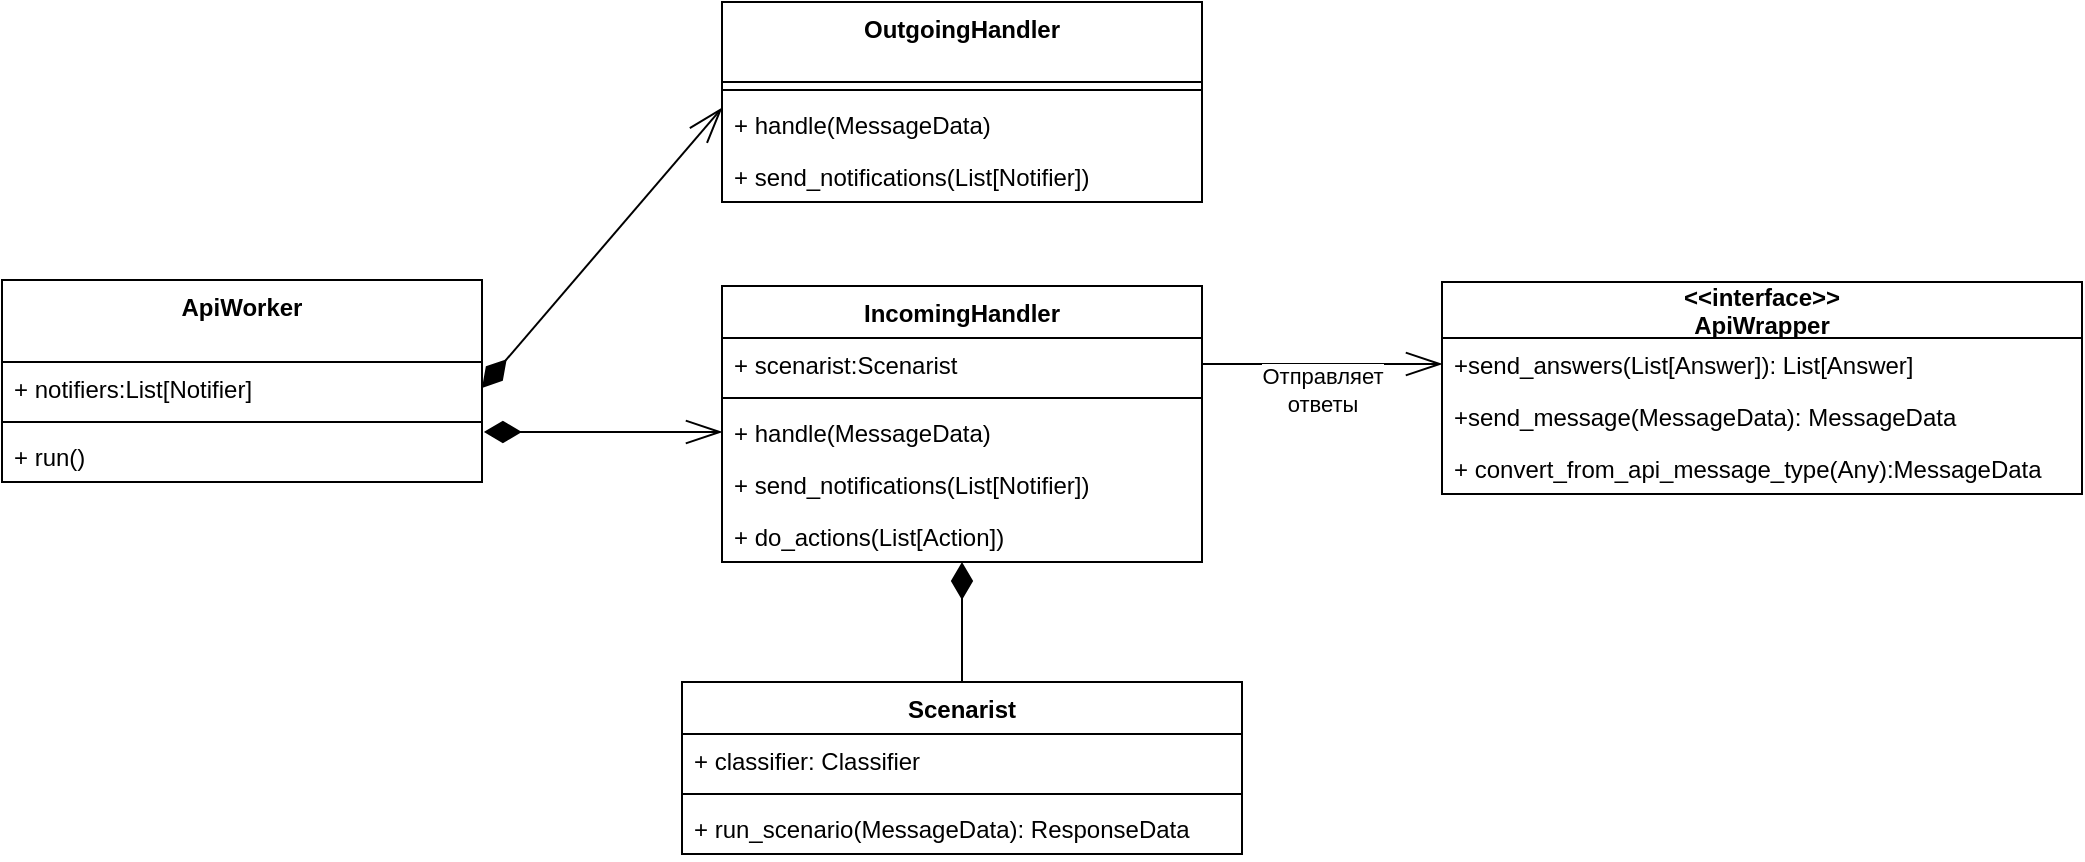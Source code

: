 <mxfile version="13.1.3" type="device"><diagram id="C5RBs43oDa-KdzZeNtuy" name="Page-1"><mxGraphModel dx="1027" dy="518" grid="1" gridSize="10" guides="1" tooltips="1" connect="1" arrows="1" fold="1" page="1" pageScale="1" pageWidth="1169" pageHeight="827" math="0" shadow="0"><root><mxCell id="WIyWlLk6GJQsqaUBKTNV-0"/><mxCell id="WIyWlLk6GJQsqaUBKTNV-1" parent="WIyWlLk6GJQsqaUBKTNV-0"/><mxCell id="WH5NhApeHF9odHe_qC5z-63" value="" style="endArrow=diamondThin;endFill=1;endSize=16;html=1;exitX=0.5;exitY=0;exitDx=0;exitDy=0;" parent="WIyWlLk6GJQsqaUBKTNV-1" source="uBnXKG8hQbBIiH_jz6F7-15" target="uBnXKG8hQbBIiH_jz6F7-2" edge="1"><mxGeometry width="160" relative="1" as="geometry"><mxPoint x="940" y="460" as="sourcePoint"/><mxPoint x="523" y="470" as="targetPoint"/></mxGeometry></mxCell><mxCell id="WH5NhApeHF9odHe_qC5z-81" style="rounded=0;orthogonalLoop=1;jettySize=auto;html=1;endArrow=openThin;endFill=0;endSize=16;exitX=1;exitY=0.5;exitDx=0;exitDy=0;entryX=0;entryY=0.5;entryDx=0;entryDy=0;" parent="WIyWlLk6GJQsqaUBKTNV-1" source="uBnXKG8hQbBIiH_jz6F7-50" target="WH5NhApeHF9odHe_qC5z-71" edge="1"><mxGeometry relative="1" as="geometry"><mxPoint x="640" y="251.998" as="sourcePoint"/><mxPoint x="700" y="100" as="targetPoint"/></mxGeometry></mxCell><mxCell id="SPobl2SHWAppEwBCCH9N-7" value="&lt;div&gt;Отправляет&lt;/div&gt;&lt;div&gt;ответы&lt;/div&gt;" style="edgeLabel;html=1;align=center;verticalAlign=middle;resizable=0;points=[];" parent="WH5NhApeHF9odHe_qC5z-81" vertex="1" connectable="0"><mxGeometry x="-0.217" y="-1" relative="1" as="geometry"><mxPoint x="13" y="12" as="offset"/></mxGeometry></mxCell><mxCell id="uBnXKG8hQbBIiH_jz6F7-7" value="" style="endArrow=openThin;endSize=16;endFill=0;html=1;exitX=1;exitY=0.5;exitDx=0;exitDy=0;entryX=0;entryY=0.192;entryDx=0;entryDy=0;startArrow=diamondThin;startFill=1;startSize=16;entryPerimeter=0;" parent="WIyWlLk6GJQsqaUBKTNV-1" source="WH5NhApeHF9odHe_qC5z-36" target="WH5NhApeHF9odHe_qC5z-43" edge="1"><mxGeometry width="160" relative="1" as="geometry"><mxPoint x="360" y="306" as="sourcePoint"/><mxPoint x="447.619" y="210" as="targetPoint"/></mxGeometry></mxCell><mxCell id="SPobl2SHWAppEwBCCH9N-8" value="" style="endArrow=openThin;endSize=16;endFill=0;html=1;exitX=1.004;exitY=0.038;exitDx=0;exitDy=0;entryX=0;entryY=0.5;entryDx=0;entryDy=0;startArrow=diamondThin;startFill=1;startSize=16;exitPerimeter=0;" parent="WIyWlLk6GJQsqaUBKTNV-1" source="WH5NhApeHF9odHe_qC5z-38" target="SPobl2SHWAppEwBCCH9N-4" edge="1"><mxGeometry width="160" relative="1" as="geometry"><mxPoint x="250" y="203" as="sourcePoint"/><mxPoint x="370" y="62.992" as="targetPoint"/></mxGeometry></mxCell><mxCell id="WH5NhApeHF9odHe_qC5z-35" value="ApiWorker" style="swimlane;fontStyle=1;align=center;verticalAlign=top;childLayout=stackLayout;horizontal=1;startSize=41;horizontalStack=0;resizeParent=1;resizeParentMax=0;resizeLast=0;collapsible=1;marginBottom=0;" parent="WIyWlLk6GJQsqaUBKTNV-1" vertex="1"><mxGeometry y="139" width="240" height="101" as="geometry"/></mxCell><mxCell id="WH5NhApeHF9odHe_qC5z-36" value="+ notifiers:List[Notifier]" style="text;strokeColor=none;fillColor=none;align=left;verticalAlign=top;spacingLeft=4;spacingRight=4;overflow=hidden;rotatable=0;points=[[0,0.5],[1,0.5]];portConstraint=eastwest;" parent="WH5NhApeHF9odHe_qC5z-35" vertex="1"><mxGeometry y="41" width="240" height="26" as="geometry"/></mxCell><mxCell id="WH5NhApeHF9odHe_qC5z-37" value="" style="line;strokeWidth=1;fillColor=none;align=left;verticalAlign=middle;spacingTop=-1;spacingLeft=3;spacingRight=3;rotatable=0;labelPosition=right;points=[];portConstraint=eastwest;" parent="WH5NhApeHF9odHe_qC5z-35" vertex="1"><mxGeometry y="67" width="240" height="8" as="geometry"/></mxCell><mxCell id="WH5NhApeHF9odHe_qC5z-38" value="+ run()" style="text;strokeColor=none;fillColor=none;align=left;verticalAlign=top;spacingLeft=4;spacingRight=4;overflow=hidden;rotatable=0;points=[[0,0.5],[1,0.5]];portConstraint=eastwest;" parent="WH5NhApeHF9odHe_qC5z-35" vertex="1"><mxGeometry y="75" width="240" height="26" as="geometry"/></mxCell><mxCell id="WH5NhApeHF9odHe_qC5z-66" value="&lt;&lt;interface&gt;&gt;&#xA;ApiWrapper" style="swimlane;fontStyle=1;childLayout=stackLayout;horizontal=1;startSize=28;fillColor=none;horizontalStack=0;resizeParent=1;resizeParentMax=0;resizeLast=0;collapsible=1;marginBottom=0;" parent="WIyWlLk6GJQsqaUBKTNV-1" vertex="1"><mxGeometry x="720" y="140" width="320" height="106" as="geometry"/></mxCell><mxCell id="WH5NhApeHF9odHe_qC5z-71" value="+send_answers(List[Answer]): List[Answer] " style="text;strokeColor=none;fillColor=none;align=left;verticalAlign=top;spacingLeft=4;spacingRight=4;overflow=hidden;rotatable=0;points=[[0,0.5],[1,0.5]];portConstraint=eastwest;" parent="WH5NhApeHF9odHe_qC5z-66" vertex="1"><mxGeometry y="28" width="320" height="26" as="geometry"/></mxCell><mxCell id="WH5NhApeHF9odHe_qC5z-67" value="+send_message(MessageData): MessageData " style="text;strokeColor=none;fillColor=none;align=left;verticalAlign=top;spacingLeft=4;spacingRight=4;overflow=hidden;rotatable=0;points=[[0,0.5],[1,0.5]];portConstraint=eastwest;" parent="WH5NhApeHF9odHe_qC5z-66" vertex="1"><mxGeometry y="54" width="320" height="26" as="geometry"/></mxCell><mxCell id="WH5NhApeHF9odHe_qC5z-68" value="+ convert_from_api_message_type(Any):MessageData" style="text;strokeColor=none;fillColor=none;align=left;verticalAlign=top;spacingLeft=4;spacingRight=4;overflow=hidden;rotatable=0;points=[[0,0.5],[1,0.5]];portConstraint=eastwest;" parent="WH5NhApeHF9odHe_qC5z-66" vertex="1"><mxGeometry y="80" width="320" height="26" as="geometry"/></mxCell><mxCell id="WH5NhApeHF9odHe_qC5z-39" value="OutgoingHandler" style="swimlane;fontStyle=1;align=center;verticalAlign=top;childLayout=stackLayout;horizontal=1;startSize=40;horizontalStack=0;resizeParent=1;resizeParentMax=0;resizeLast=0;collapsible=1;marginBottom=0;" parent="WIyWlLk6GJQsqaUBKTNV-1" vertex="1"><mxGeometry x="360" width="240" height="100" as="geometry"/></mxCell><mxCell id="WH5NhApeHF9odHe_qC5z-41" value="" style="line;strokeWidth=1;fillColor=none;align=left;verticalAlign=middle;spacingTop=-1;spacingLeft=3;spacingRight=3;rotatable=0;labelPosition=right;points=[];portConstraint=eastwest;" parent="WH5NhApeHF9odHe_qC5z-39" vertex="1"><mxGeometry y="40" width="240" height="8" as="geometry"/></mxCell><mxCell id="WH5NhApeHF9odHe_qC5z-43" value="+ handle(MessageData)" style="text;strokeColor=none;fillColor=none;align=left;verticalAlign=top;spacingLeft=4;spacingRight=4;overflow=hidden;rotatable=0;points=[[0,0.5],[1,0.5]];portConstraint=eastwest;" parent="WH5NhApeHF9odHe_qC5z-39" vertex="1"><mxGeometry y="48" width="240" height="26" as="geometry"/></mxCell><mxCell id="uBnXKG8hQbBIiH_jz6F7-10" value="+ send_notifications(List[Notifier])" style="text;strokeColor=none;fillColor=none;align=left;verticalAlign=top;spacingLeft=4;spacingRight=4;overflow=hidden;rotatable=0;points=[[0,0.5],[1,0.5]];portConstraint=eastwest;" parent="WH5NhApeHF9odHe_qC5z-39" vertex="1"><mxGeometry y="74" width="240" height="26" as="geometry"/></mxCell><mxCell id="WH5NhApeHF9odHe_qC5z-48" value="IncomingHandler" style="swimlane;fontStyle=1;align=center;verticalAlign=top;childLayout=stackLayout;horizontal=1;startSize=26;horizontalStack=0;resizeParent=1;resizeParentMax=0;resizeLast=0;collapsible=1;marginBottom=0;" parent="WIyWlLk6GJQsqaUBKTNV-1" vertex="1"><mxGeometry x="360" y="142" width="240" height="138" as="geometry"/></mxCell><mxCell id="uBnXKG8hQbBIiH_jz6F7-50" value="+ scenarist:Scenarist" style="text;strokeColor=none;fillColor=none;align=left;verticalAlign=top;spacingLeft=4;spacingRight=4;overflow=hidden;rotatable=0;points=[[0,0.5],[1,0.5]];portConstraint=eastwest;" parent="WH5NhApeHF9odHe_qC5z-48" vertex="1"><mxGeometry y="26" width="240" height="26" as="geometry"/></mxCell><mxCell id="WH5NhApeHF9odHe_qC5z-50" value="" style="line;strokeWidth=1;fillColor=none;align=left;verticalAlign=middle;spacingTop=-1;spacingLeft=3;spacingRight=3;rotatable=0;labelPosition=right;points=[];portConstraint=eastwest;" parent="WH5NhApeHF9odHe_qC5z-48" vertex="1"><mxGeometry y="52" width="240" height="8" as="geometry"/></mxCell><mxCell id="SPobl2SHWAppEwBCCH9N-4" value="+ handle(MessageData)" style="text;strokeColor=none;fillColor=none;align=left;verticalAlign=top;spacingLeft=4;spacingRight=4;overflow=hidden;rotatable=0;points=[[0,0.5],[1,0.5]];portConstraint=eastwest;" parent="WH5NhApeHF9odHe_qC5z-48" vertex="1"><mxGeometry y="60" width="240" height="26" as="geometry"/></mxCell><mxCell id="SPobl2SHWAppEwBCCH9N-5" value="+ send_notifications(List[Notifier])" style="text;strokeColor=none;fillColor=none;align=left;verticalAlign=top;spacingLeft=4;spacingRight=4;overflow=hidden;rotatable=0;points=[[0,0.5],[1,0.5]];portConstraint=eastwest;" parent="WH5NhApeHF9odHe_qC5z-48" vertex="1"><mxGeometry y="86" width="240" height="26" as="geometry"/></mxCell><mxCell id="uBnXKG8hQbBIiH_jz6F7-2" value="+ do_actions(List[Action]) " style="text;strokeColor=none;fillColor=none;align=left;verticalAlign=top;spacingLeft=4;spacingRight=4;overflow=hidden;rotatable=0;points=[[0,0.5],[1,0.5]];portConstraint=eastwest;" parent="WH5NhApeHF9odHe_qC5z-48" vertex="1"><mxGeometry y="112" width="240" height="26" as="geometry"/></mxCell><mxCell id="uBnXKG8hQbBIiH_jz6F7-15" value="Scenarist" style="swimlane;fontStyle=1;align=center;verticalAlign=top;childLayout=stackLayout;horizontal=1;startSize=26;horizontalStack=0;resizeParent=1;resizeParentMax=0;resizeLast=0;collapsible=1;marginBottom=0;" parent="WIyWlLk6GJQsqaUBKTNV-1" vertex="1"><mxGeometry x="340" y="340" width="280" height="86" as="geometry"/></mxCell><mxCell id="uBnXKG8hQbBIiH_jz6F7-16" value="+ classifier: Classifier" style="text;strokeColor=none;fillColor=none;align=left;verticalAlign=top;spacingLeft=4;spacingRight=4;overflow=hidden;rotatable=0;points=[[0,0.5],[1,0.5]];portConstraint=eastwest;" parent="uBnXKG8hQbBIiH_jz6F7-15" vertex="1"><mxGeometry y="26" width="280" height="26" as="geometry"/></mxCell><mxCell id="uBnXKG8hQbBIiH_jz6F7-18" value="" style="line;strokeWidth=1;fillColor=none;align=left;verticalAlign=middle;spacingTop=-1;spacingLeft=3;spacingRight=3;rotatable=0;labelPosition=right;points=[];portConstraint=eastwest;" parent="uBnXKG8hQbBIiH_jz6F7-15" vertex="1"><mxGeometry y="52" width="280" height="8" as="geometry"/></mxCell><mxCell id="uBnXKG8hQbBIiH_jz6F7-19" value="+ run_scenario(MessageData): ResponseData" style="text;strokeColor=none;fillColor=none;align=left;verticalAlign=top;spacingLeft=4;spacingRight=4;overflow=hidden;rotatable=0;points=[[0,0.5],[1,0.5]];portConstraint=eastwest;" parent="uBnXKG8hQbBIiH_jz6F7-15" vertex="1"><mxGeometry y="60" width="280" height="26" as="geometry"/></mxCell></root></mxGraphModel></diagram></mxfile>